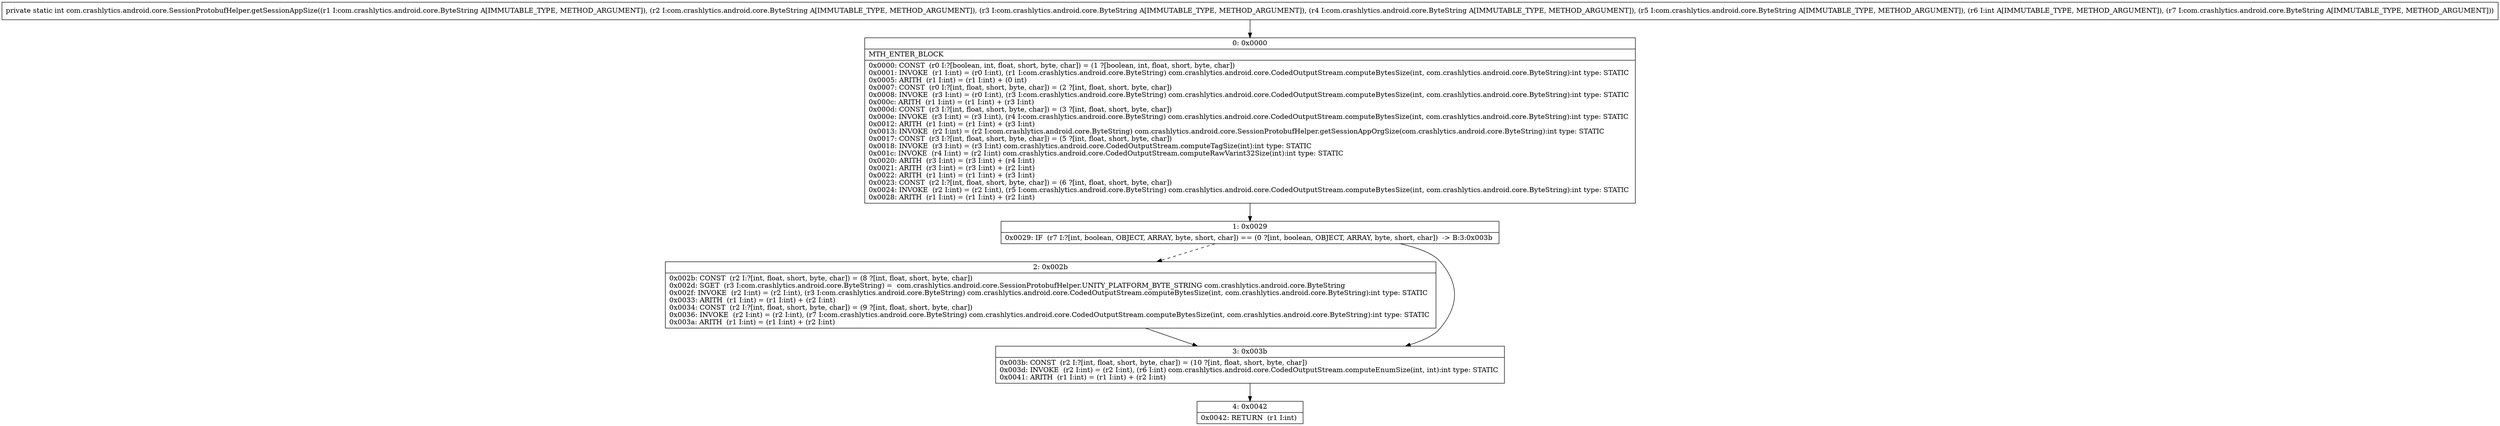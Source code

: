 digraph "CFG forcom.crashlytics.android.core.SessionProtobufHelper.getSessionAppSize(Lcom\/crashlytics\/android\/core\/ByteString;Lcom\/crashlytics\/android\/core\/ByteString;Lcom\/crashlytics\/android\/core\/ByteString;Lcom\/crashlytics\/android\/core\/ByteString;Lcom\/crashlytics\/android\/core\/ByteString;ILcom\/crashlytics\/android\/core\/ByteString;)I" {
Node_0 [shape=record,label="{0\:\ 0x0000|MTH_ENTER_BLOCK\l|0x0000: CONST  (r0 I:?[boolean, int, float, short, byte, char]) = (1 ?[boolean, int, float, short, byte, char]) \l0x0001: INVOKE  (r1 I:int) = (r0 I:int), (r1 I:com.crashlytics.android.core.ByteString) com.crashlytics.android.core.CodedOutputStream.computeBytesSize(int, com.crashlytics.android.core.ByteString):int type: STATIC \l0x0005: ARITH  (r1 I:int) = (r1 I:int) + (0 int) \l0x0007: CONST  (r0 I:?[int, float, short, byte, char]) = (2 ?[int, float, short, byte, char]) \l0x0008: INVOKE  (r3 I:int) = (r0 I:int), (r3 I:com.crashlytics.android.core.ByteString) com.crashlytics.android.core.CodedOutputStream.computeBytesSize(int, com.crashlytics.android.core.ByteString):int type: STATIC \l0x000c: ARITH  (r1 I:int) = (r1 I:int) + (r3 I:int) \l0x000d: CONST  (r3 I:?[int, float, short, byte, char]) = (3 ?[int, float, short, byte, char]) \l0x000e: INVOKE  (r3 I:int) = (r3 I:int), (r4 I:com.crashlytics.android.core.ByteString) com.crashlytics.android.core.CodedOutputStream.computeBytesSize(int, com.crashlytics.android.core.ByteString):int type: STATIC \l0x0012: ARITH  (r1 I:int) = (r1 I:int) + (r3 I:int) \l0x0013: INVOKE  (r2 I:int) = (r2 I:com.crashlytics.android.core.ByteString) com.crashlytics.android.core.SessionProtobufHelper.getSessionAppOrgSize(com.crashlytics.android.core.ByteString):int type: STATIC \l0x0017: CONST  (r3 I:?[int, float, short, byte, char]) = (5 ?[int, float, short, byte, char]) \l0x0018: INVOKE  (r3 I:int) = (r3 I:int) com.crashlytics.android.core.CodedOutputStream.computeTagSize(int):int type: STATIC \l0x001c: INVOKE  (r4 I:int) = (r2 I:int) com.crashlytics.android.core.CodedOutputStream.computeRawVarint32Size(int):int type: STATIC \l0x0020: ARITH  (r3 I:int) = (r3 I:int) + (r4 I:int) \l0x0021: ARITH  (r3 I:int) = (r3 I:int) + (r2 I:int) \l0x0022: ARITH  (r1 I:int) = (r1 I:int) + (r3 I:int) \l0x0023: CONST  (r2 I:?[int, float, short, byte, char]) = (6 ?[int, float, short, byte, char]) \l0x0024: INVOKE  (r2 I:int) = (r2 I:int), (r5 I:com.crashlytics.android.core.ByteString) com.crashlytics.android.core.CodedOutputStream.computeBytesSize(int, com.crashlytics.android.core.ByteString):int type: STATIC \l0x0028: ARITH  (r1 I:int) = (r1 I:int) + (r2 I:int) \l}"];
Node_1 [shape=record,label="{1\:\ 0x0029|0x0029: IF  (r7 I:?[int, boolean, OBJECT, ARRAY, byte, short, char]) == (0 ?[int, boolean, OBJECT, ARRAY, byte, short, char])  \-\> B:3:0x003b \l}"];
Node_2 [shape=record,label="{2\:\ 0x002b|0x002b: CONST  (r2 I:?[int, float, short, byte, char]) = (8 ?[int, float, short, byte, char]) \l0x002d: SGET  (r3 I:com.crashlytics.android.core.ByteString) =  com.crashlytics.android.core.SessionProtobufHelper.UNITY_PLATFORM_BYTE_STRING com.crashlytics.android.core.ByteString \l0x002f: INVOKE  (r2 I:int) = (r2 I:int), (r3 I:com.crashlytics.android.core.ByteString) com.crashlytics.android.core.CodedOutputStream.computeBytesSize(int, com.crashlytics.android.core.ByteString):int type: STATIC \l0x0033: ARITH  (r1 I:int) = (r1 I:int) + (r2 I:int) \l0x0034: CONST  (r2 I:?[int, float, short, byte, char]) = (9 ?[int, float, short, byte, char]) \l0x0036: INVOKE  (r2 I:int) = (r2 I:int), (r7 I:com.crashlytics.android.core.ByteString) com.crashlytics.android.core.CodedOutputStream.computeBytesSize(int, com.crashlytics.android.core.ByteString):int type: STATIC \l0x003a: ARITH  (r1 I:int) = (r1 I:int) + (r2 I:int) \l}"];
Node_3 [shape=record,label="{3\:\ 0x003b|0x003b: CONST  (r2 I:?[int, float, short, byte, char]) = (10 ?[int, float, short, byte, char]) \l0x003d: INVOKE  (r2 I:int) = (r2 I:int), (r6 I:int) com.crashlytics.android.core.CodedOutputStream.computeEnumSize(int, int):int type: STATIC \l0x0041: ARITH  (r1 I:int) = (r1 I:int) + (r2 I:int) \l}"];
Node_4 [shape=record,label="{4\:\ 0x0042|0x0042: RETURN  (r1 I:int) \l}"];
MethodNode[shape=record,label="{private static int com.crashlytics.android.core.SessionProtobufHelper.getSessionAppSize((r1 I:com.crashlytics.android.core.ByteString A[IMMUTABLE_TYPE, METHOD_ARGUMENT]), (r2 I:com.crashlytics.android.core.ByteString A[IMMUTABLE_TYPE, METHOD_ARGUMENT]), (r3 I:com.crashlytics.android.core.ByteString A[IMMUTABLE_TYPE, METHOD_ARGUMENT]), (r4 I:com.crashlytics.android.core.ByteString A[IMMUTABLE_TYPE, METHOD_ARGUMENT]), (r5 I:com.crashlytics.android.core.ByteString A[IMMUTABLE_TYPE, METHOD_ARGUMENT]), (r6 I:int A[IMMUTABLE_TYPE, METHOD_ARGUMENT]), (r7 I:com.crashlytics.android.core.ByteString A[IMMUTABLE_TYPE, METHOD_ARGUMENT])) }"];
MethodNode -> Node_0;
Node_0 -> Node_1;
Node_1 -> Node_2[style=dashed];
Node_1 -> Node_3;
Node_2 -> Node_3;
Node_3 -> Node_4;
}

